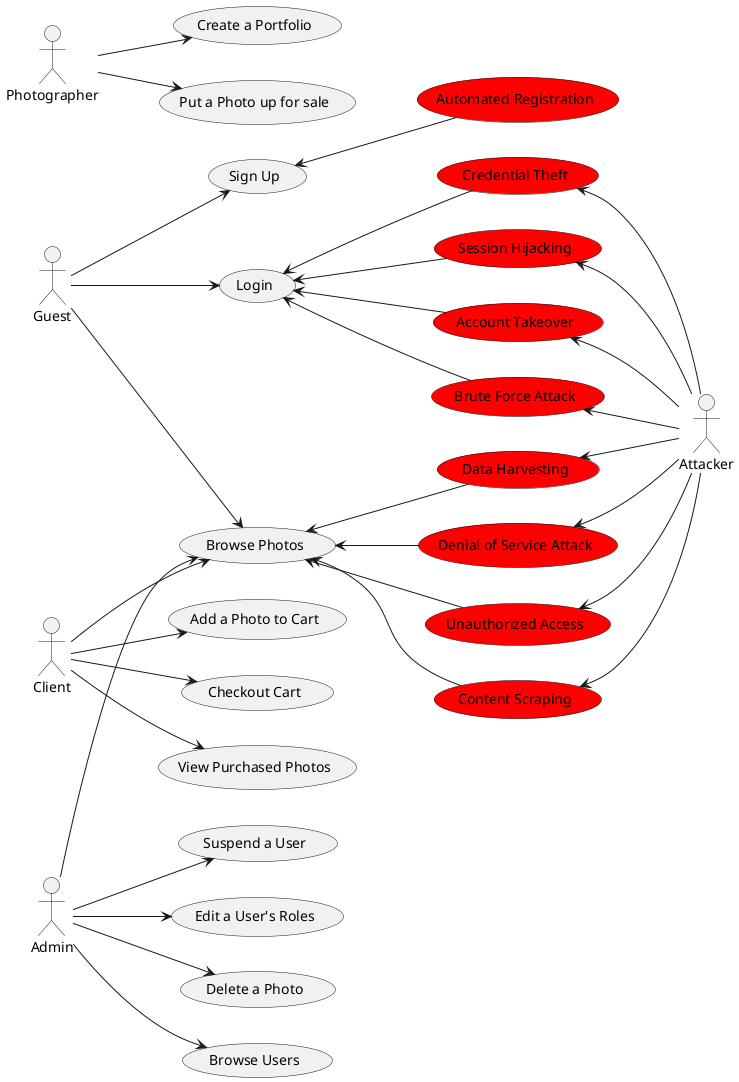 @startuml UseCaseDiagram

left to right direction

actor Guest
actor Client
actor Photographer
actor Admin
actor Attacker

usecase (Sign Up)
usecase (Login)
usecase (Browse Photos)
usecase (Add a Photo to Cart)
usecase (Checkout Cart)
usecase (View Purchased Photos)
usecase (Create a Portfolio)
usecase (Put a Photo up for sale)
usecase (Delete a Photo)
usecase (Browse Users)
usecase (Suspend a User)
usecase (Edit a User's Roles)
usecase (Brute Force Attack)#Red
usecase (Automated Registration) #Red
usecase (Credential Theft) #Red
usecase (Session Hijacking) #Red
usecase (Account Takeover) #Red
usecase (Unauthorized Access) #Red
usecase (Content Scraping) #Red
usecase (Data Harvesting) #Red
usecase (Denial of Service Attack) #Red


(Brute Force Attack)<-- Attacker
(Credential Theft)<-- Attacker
(Session Hijacking)<-- Attacker
(Account Takeover)<-- Attacker
(Unauthorized Access)<-- Attacker
(Content Scraping)<-- Attacker
(Data Harvesting)<-- Attacker
(Denial of Service Attack)<-- Attacker
(Sign Up) <-- (Automated Registration)
(Login) <-- (Brute Force Attack)
(Login) <-- (Credential Theft)
(Login) <-- (Session Hijacking)
(Login) <-- (Account Takeover)
(Browse Photos)<-- (Unauthorized Access)
(Browse Photos)<-- (Content Scraping)
(Browse Photos)<-- (Data Harvesting)
(Browse Photos)<-- (Denial of Service Attack)



Guest --> (Sign Up)
Guest --> (Login)
Guest --> (Browse Photos)
Client --> (Browse Photos)
Client --> (Add a Photo to Cart)
Client --> (Checkout Cart)
Client --> (View Purchased Photos)
Photographer --> (Create a Portfolio)
Photographer --> (Put a Photo up for sale)
Admin --> (Browse Photos)
Admin --> (Delete a Photo)
Admin --> (Browse Users)
Admin --> (Suspend a User)
Admin --> (Edit a User's Roles)

@enduml
